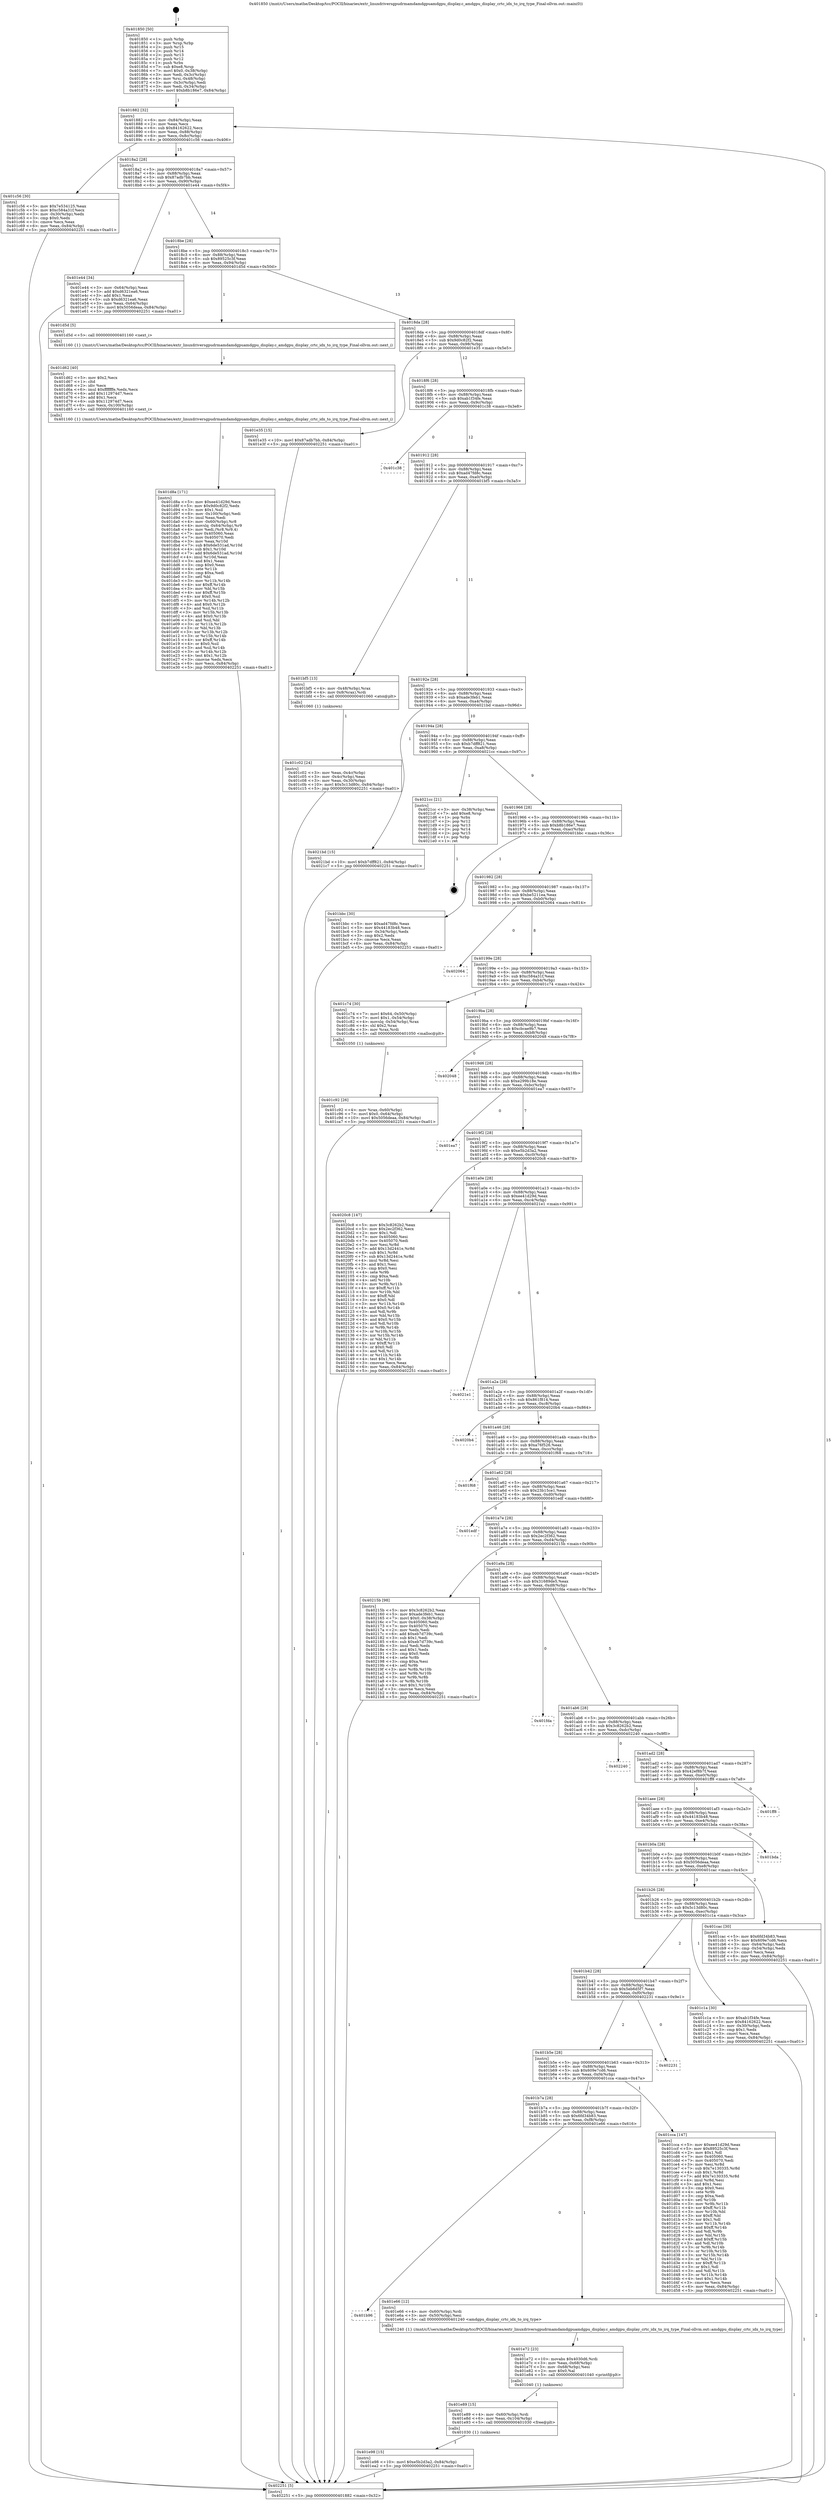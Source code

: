 digraph "0x401850" {
  label = "0x401850 (/mnt/c/Users/mathe/Desktop/tcc/POCII/binaries/extr_linuxdriversgpudrmamdamdgpuamdgpu_display.c_amdgpu_display_crtc_idx_to_irq_type_Final-ollvm.out::main(0))"
  labelloc = "t"
  node[shape=record]

  Entry [label="",width=0.3,height=0.3,shape=circle,fillcolor=black,style=filled]
  "0x401882" [label="{
     0x401882 [32]\l
     | [instrs]\l
     &nbsp;&nbsp;0x401882 \<+6\>: mov -0x84(%rbp),%eax\l
     &nbsp;&nbsp;0x401888 \<+2\>: mov %eax,%ecx\l
     &nbsp;&nbsp;0x40188a \<+6\>: sub $0x84162622,%ecx\l
     &nbsp;&nbsp;0x401890 \<+6\>: mov %eax,-0x88(%rbp)\l
     &nbsp;&nbsp;0x401896 \<+6\>: mov %ecx,-0x8c(%rbp)\l
     &nbsp;&nbsp;0x40189c \<+6\>: je 0000000000401c56 \<main+0x406\>\l
  }"]
  "0x401c56" [label="{
     0x401c56 [30]\l
     | [instrs]\l
     &nbsp;&nbsp;0x401c56 \<+5\>: mov $0x7e534125,%eax\l
     &nbsp;&nbsp;0x401c5b \<+5\>: mov $0xc584a31f,%ecx\l
     &nbsp;&nbsp;0x401c60 \<+3\>: mov -0x30(%rbp),%edx\l
     &nbsp;&nbsp;0x401c63 \<+3\>: cmp $0x0,%edx\l
     &nbsp;&nbsp;0x401c66 \<+3\>: cmove %ecx,%eax\l
     &nbsp;&nbsp;0x401c69 \<+6\>: mov %eax,-0x84(%rbp)\l
     &nbsp;&nbsp;0x401c6f \<+5\>: jmp 0000000000402251 \<main+0xa01\>\l
  }"]
  "0x4018a2" [label="{
     0x4018a2 [28]\l
     | [instrs]\l
     &nbsp;&nbsp;0x4018a2 \<+5\>: jmp 00000000004018a7 \<main+0x57\>\l
     &nbsp;&nbsp;0x4018a7 \<+6\>: mov -0x88(%rbp),%eax\l
     &nbsp;&nbsp;0x4018ad \<+5\>: sub $0x87adb7bb,%eax\l
     &nbsp;&nbsp;0x4018b2 \<+6\>: mov %eax,-0x90(%rbp)\l
     &nbsp;&nbsp;0x4018b8 \<+6\>: je 0000000000401e44 \<main+0x5f4\>\l
  }"]
  Exit [label="",width=0.3,height=0.3,shape=circle,fillcolor=black,style=filled,peripheries=2]
  "0x401e44" [label="{
     0x401e44 [34]\l
     | [instrs]\l
     &nbsp;&nbsp;0x401e44 \<+3\>: mov -0x64(%rbp),%eax\l
     &nbsp;&nbsp;0x401e47 \<+5\>: add $0xd6321ea6,%eax\l
     &nbsp;&nbsp;0x401e4c \<+3\>: add $0x1,%eax\l
     &nbsp;&nbsp;0x401e4f \<+5\>: sub $0xd6321ea6,%eax\l
     &nbsp;&nbsp;0x401e54 \<+3\>: mov %eax,-0x64(%rbp)\l
     &nbsp;&nbsp;0x401e57 \<+10\>: movl $0x5056deaa,-0x84(%rbp)\l
     &nbsp;&nbsp;0x401e61 \<+5\>: jmp 0000000000402251 \<main+0xa01\>\l
  }"]
  "0x4018be" [label="{
     0x4018be [28]\l
     | [instrs]\l
     &nbsp;&nbsp;0x4018be \<+5\>: jmp 00000000004018c3 \<main+0x73\>\l
     &nbsp;&nbsp;0x4018c3 \<+6\>: mov -0x88(%rbp),%eax\l
     &nbsp;&nbsp;0x4018c9 \<+5\>: sub $0x89525c3f,%eax\l
     &nbsp;&nbsp;0x4018ce \<+6\>: mov %eax,-0x94(%rbp)\l
     &nbsp;&nbsp;0x4018d4 \<+6\>: je 0000000000401d5d \<main+0x50d\>\l
  }"]
  "0x401e98" [label="{
     0x401e98 [15]\l
     | [instrs]\l
     &nbsp;&nbsp;0x401e98 \<+10\>: movl $0xe5b2d3a2,-0x84(%rbp)\l
     &nbsp;&nbsp;0x401ea2 \<+5\>: jmp 0000000000402251 \<main+0xa01\>\l
  }"]
  "0x401d5d" [label="{
     0x401d5d [5]\l
     | [instrs]\l
     &nbsp;&nbsp;0x401d5d \<+5\>: call 0000000000401160 \<next_i\>\l
     | [calls]\l
     &nbsp;&nbsp;0x401160 \{1\} (/mnt/c/Users/mathe/Desktop/tcc/POCII/binaries/extr_linuxdriversgpudrmamdamdgpuamdgpu_display.c_amdgpu_display_crtc_idx_to_irq_type_Final-ollvm.out::next_i)\l
  }"]
  "0x4018da" [label="{
     0x4018da [28]\l
     | [instrs]\l
     &nbsp;&nbsp;0x4018da \<+5\>: jmp 00000000004018df \<main+0x8f\>\l
     &nbsp;&nbsp;0x4018df \<+6\>: mov -0x88(%rbp),%eax\l
     &nbsp;&nbsp;0x4018e5 \<+5\>: sub $0x9d0c82f2,%eax\l
     &nbsp;&nbsp;0x4018ea \<+6\>: mov %eax,-0x98(%rbp)\l
     &nbsp;&nbsp;0x4018f0 \<+6\>: je 0000000000401e35 \<main+0x5e5\>\l
  }"]
  "0x401e89" [label="{
     0x401e89 [15]\l
     | [instrs]\l
     &nbsp;&nbsp;0x401e89 \<+4\>: mov -0x60(%rbp),%rdi\l
     &nbsp;&nbsp;0x401e8d \<+6\>: mov %eax,-0x104(%rbp)\l
     &nbsp;&nbsp;0x401e93 \<+5\>: call 0000000000401030 \<free@plt\>\l
     | [calls]\l
     &nbsp;&nbsp;0x401030 \{1\} (unknown)\l
  }"]
  "0x401e35" [label="{
     0x401e35 [15]\l
     | [instrs]\l
     &nbsp;&nbsp;0x401e35 \<+10\>: movl $0x87adb7bb,-0x84(%rbp)\l
     &nbsp;&nbsp;0x401e3f \<+5\>: jmp 0000000000402251 \<main+0xa01\>\l
  }"]
  "0x4018f6" [label="{
     0x4018f6 [28]\l
     | [instrs]\l
     &nbsp;&nbsp;0x4018f6 \<+5\>: jmp 00000000004018fb \<main+0xab\>\l
     &nbsp;&nbsp;0x4018fb \<+6\>: mov -0x88(%rbp),%eax\l
     &nbsp;&nbsp;0x401901 \<+5\>: sub $0xab1f34fe,%eax\l
     &nbsp;&nbsp;0x401906 \<+6\>: mov %eax,-0x9c(%rbp)\l
     &nbsp;&nbsp;0x40190c \<+6\>: je 0000000000401c38 \<main+0x3e8\>\l
  }"]
  "0x401e72" [label="{
     0x401e72 [23]\l
     | [instrs]\l
     &nbsp;&nbsp;0x401e72 \<+10\>: movabs $0x4030d6,%rdi\l
     &nbsp;&nbsp;0x401e7c \<+3\>: mov %eax,-0x68(%rbp)\l
     &nbsp;&nbsp;0x401e7f \<+3\>: mov -0x68(%rbp),%esi\l
     &nbsp;&nbsp;0x401e82 \<+2\>: mov $0x0,%al\l
     &nbsp;&nbsp;0x401e84 \<+5\>: call 0000000000401040 \<printf@plt\>\l
     | [calls]\l
     &nbsp;&nbsp;0x401040 \{1\} (unknown)\l
  }"]
  "0x401c38" [label="{
     0x401c38\l
  }", style=dashed]
  "0x401912" [label="{
     0x401912 [28]\l
     | [instrs]\l
     &nbsp;&nbsp;0x401912 \<+5\>: jmp 0000000000401917 \<main+0xc7\>\l
     &nbsp;&nbsp;0x401917 \<+6\>: mov -0x88(%rbp),%eax\l
     &nbsp;&nbsp;0x40191d \<+5\>: sub $0xad47fd8c,%eax\l
     &nbsp;&nbsp;0x401922 \<+6\>: mov %eax,-0xa0(%rbp)\l
     &nbsp;&nbsp;0x401928 \<+6\>: je 0000000000401bf5 \<main+0x3a5\>\l
  }"]
  "0x401b96" [label="{
     0x401b96\l
  }", style=dashed]
  "0x401bf5" [label="{
     0x401bf5 [13]\l
     | [instrs]\l
     &nbsp;&nbsp;0x401bf5 \<+4\>: mov -0x48(%rbp),%rax\l
     &nbsp;&nbsp;0x401bf9 \<+4\>: mov 0x8(%rax),%rdi\l
     &nbsp;&nbsp;0x401bfd \<+5\>: call 0000000000401060 \<atoi@plt\>\l
     | [calls]\l
     &nbsp;&nbsp;0x401060 \{1\} (unknown)\l
  }"]
  "0x40192e" [label="{
     0x40192e [28]\l
     | [instrs]\l
     &nbsp;&nbsp;0x40192e \<+5\>: jmp 0000000000401933 \<main+0xe3\>\l
     &nbsp;&nbsp;0x401933 \<+6\>: mov -0x88(%rbp),%eax\l
     &nbsp;&nbsp;0x401939 \<+5\>: sub $0xade3feb1,%eax\l
     &nbsp;&nbsp;0x40193e \<+6\>: mov %eax,-0xa4(%rbp)\l
     &nbsp;&nbsp;0x401944 \<+6\>: je 00000000004021bd \<main+0x96d\>\l
  }"]
  "0x401e66" [label="{
     0x401e66 [12]\l
     | [instrs]\l
     &nbsp;&nbsp;0x401e66 \<+4\>: mov -0x60(%rbp),%rdi\l
     &nbsp;&nbsp;0x401e6a \<+3\>: mov -0x50(%rbp),%esi\l
     &nbsp;&nbsp;0x401e6d \<+5\>: call 0000000000401240 \<amdgpu_display_crtc_idx_to_irq_type\>\l
     | [calls]\l
     &nbsp;&nbsp;0x401240 \{1\} (/mnt/c/Users/mathe/Desktop/tcc/POCII/binaries/extr_linuxdriversgpudrmamdamdgpuamdgpu_display.c_amdgpu_display_crtc_idx_to_irq_type_Final-ollvm.out::amdgpu_display_crtc_idx_to_irq_type)\l
  }"]
  "0x4021bd" [label="{
     0x4021bd [15]\l
     | [instrs]\l
     &nbsp;&nbsp;0x4021bd \<+10\>: movl $0xb7dff821,-0x84(%rbp)\l
     &nbsp;&nbsp;0x4021c7 \<+5\>: jmp 0000000000402251 \<main+0xa01\>\l
  }"]
  "0x40194a" [label="{
     0x40194a [28]\l
     | [instrs]\l
     &nbsp;&nbsp;0x40194a \<+5\>: jmp 000000000040194f \<main+0xff\>\l
     &nbsp;&nbsp;0x40194f \<+6\>: mov -0x88(%rbp),%eax\l
     &nbsp;&nbsp;0x401955 \<+5\>: sub $0xb7dff821,%eax\l
     &nbsp;&nbsp;0x40195a \<+6\>: mov %eax,-0xa8(%rbp)\l
     &nbsp;&nbsp;0x401960 \<+6\>: je 00000000004021cc \<main+0x97c\>\l
  }"]
  "0x401d8a" [label="{
     0x401d8a [171]\l
     | [instrs]\l
     &nbsp;&nbsp;0x401d8a \<+5\>: mov $0xee41d29d,%ecx\l
     &nbsp;&nbsp;0x401d8f \<+5\>: mov $0x9d0c82f2,%edx\l
     &nbsp;&nbsp;0x401d94 \<+3\>: mov $0x1,%sil\l
     &nbsp;&nbsp;0x401d97 \<+6\>: mov -0x100(%rbp),%edi\l
     &nbsp;&nbsp;0x401d9d \<+3\>: imul %eax,%edi\l
     &nbsp;&nbsp;0x401da0 \<+4\>: mov -0x60(%rbp),%r8\l
     &nbsp;&nbsp;0x401da4 \<+4\>: movslq -0x64(%rbp),%r9\l
     &nbsp;&nbsp;0x401da8 \<+4\>: mov %edi,(%r8,%r9,4)\l
     &nbsp;&nbsp;0x401dac \<+7\>: mov 0x405060,%eax\l
     &nbsp;&nbsp;0x401db3 \<+7\>: mov 0x405070,%edi\l
     &nbsp;&nbsp;0x401dba \<+3\>: mov %eax,%r10d\l
     &nbsp;&nbsp;0x401dbd \<+7\>: sub $0x6de531ad,%r10d\l
     &nbsp;&nbsp;0x401dc4 \<+4\>: sub $0x1,%r10d\l
     &nbsp;&nbsp;0x401dc8 \<+7\>: add $0x6de531ad,%r10d\l
     &nbsp;&nbsp;0x401dcf \<+4\>: imul %r10d,%eax\l
     &nbsp;&nbsp;0x401dd3 \<+3\>: and $0x1,%eax\l
     &nbsp;&nbsp;0x401dd6 \<+3\>: cmp $0x0,%eax\l
     &nbsp;&nbsp;0x401dd9 \<+4\>: sete %r11b\l
     &nbsp;&nbsp;0x401ddd \<+3\>: cmp $0xa,%edi\l
     &nbsp;&nbsp;0x401de0 \<+3\>: setl %bl\l
     &nbsp;&nbsp;0x401de3 \<+3\>: mov %r11b,%r14b\l
     &nbsp;&nbsp;0x401de6 \<+4\>: xor $0xff,%r14b\l
     &nbsp;&nbsp;0x401dea \<+3\>: mov %bl,%r15b\l
     &nbsp;&nbsp;0x401ded \<+4\>: xor $0xff,%r15b\l
     &nbsp;&nbsp;0x401df1 \<+4\>: xor $0x0,%sil\l
     &nbsp;&nbsp;0x401df5 \<+3\>: mov %r14b,%r12b\l
     &nbsp;&nbsp;0x401df8 \<+4\>: and $0x0,%r12b\l
     &nbsp;&nbsp;0x401dfc \<+3\>: and %sil,%r11b\l
     &nbsp;&nbsp;0x401dff \<+3\>: mov %r15b,%r13b\l
     &nbsp;&nbsp;0x401e02 \<+4\>: and $0x0,%r13b\l
     &nbsp;&nbsp;0x401e06 \<+3\>: and %sil,%bl\l
     &nbsp;&nbsp;0x401e09 \<+3\>: or %r11b,%r12b\l
     &nbsp;&nbsp;0x401e0c \<+3\>: or %bl,%r13b\l
     &nbsp;&nbsp;0x401e0f \<+3\>: xor %r13b,%r12b\l
     &nbsp;&nbsp;0x401e12 \<+3\>: or %r15b,%r14b\l
     &nbsp;&nbsp;0x401e15 \<+4\>: xor $0xff,%r14b\l
     &nbsp;&nbsp;0x401e19 \<+4\>: or $0x0,%sil\l
     &nbsp;&nbsp;0x401e1d \<+3\>: and %sil,%r14b\l
     &nbsp;&nbsp;0x401e20 \<+3\>: or %r14b,%r12b\l
     &nbsp;&nbsp;0x401e23 \<+4\>: test $0x1,%r12b\l
     &nbsp;&nbsp;0x401e27 \<+3\>: cmovne %edx,%ecx\l
     &nbsp;&nbsp;0x401e2a \<+6\>: mov %ecx,-0x84(%rbp)\l
     &nbsp;&nbsp;0x401e30 \<+5\>: jmp 0000000000402251 \<main+0xa01\>\l
  }"]
  "0x4021cc" [label="{
     0x4021cc [21]\l
     | [instrs]\l
     &nbsp;&nbsp;0x4021cc \<+3\>: mov -0x38(%rbp),%eax\l
     &nbsp;&nbsp;0x4021cf \<+7\>: add $0xe8,%rsp\l
     &nbsp;&nbsp;0x4021d6 \<+1\>: pop %rbx\l
     &nbsp;&nbsp;0x4021d7 \<+2\>: pop %r12\l
     &nbsp;&nbsp;0x4021d9 \<+2\>: pop %r13\l
     &nbsp;&nbsp;0x4021db \<+2\>: pop %r14\l
     &nbsp;&nbsp;0x4021dd \<+2\>: pop %r15\l
     &nbsp;&nbsp;0x4021df \<+1\>: pop %rbp\l
     &nbsp;&nbsp;0x4021e0 \<+1\>: ret\l
  }"]
  "0x401966" [label="{
     0x401966 [28]\l
     | [instrs]\l
     &nbsp;&nbsp;0x401966 \<+5\>: jmp 000000000040196b \<main+0x11b\>\l
     &nbsp;&nbsp;0x40196b \<+6\>: mov -0x88(%rbp),%eax\l
     &nbsp;&nbsp;0x401971 \<+5\>: sub $0xb8b186e7,%eax\l
     &nbsp;&nbsp;0x401976 \<+6\>: mov %eax,-0xac(%rbp)\l
     &nbsp;&nbsp;0x40197c \<+6\>: je 0000000000401bbc \<main+0x36c\>\l
  }"]
  "0x401d62" [label="{
     0x401d62 [40]\l
     | [instrs]\l
     &nbsp;&nbsp;0x401d62 \<+5\>: mov $0x2,%ecx\l
     &nbsp;&nbsp;0x401d67 \<+1\>: cltd\l
     &nbsp;&nbsp;0x401d68 \<+2\>: idiv %ecx\l
     &nbsp;&nbsp;0x401d6a \<+6\>: imul $0xfffffffe,%edx,%ecx\l
     &nbsp;&nbsp;0x401d70 \<+6\>: add $0x112974d7,%ecx\l
     &nbsp;&nbsp;0x401d76 \<+3\>: add $0x1,%ecx\l
     &nbsp;&nbsp;0x401d79 \<+6\>: sub $0x112974d7,%ecx\l
     &nbsp;&nbsp;0x401d7f \<+6\>: mov %ecx,-0x100(%rbp)\l
     &nbsp;&nbsp;0x401d85 \<+5\>: call 0000000000401160 \<next_i\>\l
     | [calls]\l
     &nbsp;&nbsp;0x401160 \{1\} (/mnt/c/Users/mathe/Desktop/tcc/POCII/binaries/extr_linuxdriversgpudrmamdamdgpuamdgpu_display.c_amdgpu_display_crtc_idx_to_irq_type_Final-ollvm.out::next_i)\l
  }"]
  "0x401bbc" [label="{
     0x401bbc [30]\l
     | [instrs]\l
     &nbsp;&nbsp;0x401bbc \<+5\>: mov $0xad47fd8c,%eax\l
     &nbsp;&nbsp;0x401bc1 \<+5\>: mov $0x44183b48,%ecx\l
     &nbsp;&nbsp;0x401bc6 \<+3\>: mov -0x34(%rbp),%edx\l
     &nbsp;&nbsp;0x401bc9 \<+3\>: cmp $0x2,%edx\l
     &nbsp;&nbsp;0x401bcc \<+3\>: cmovne %ecx,%eax\l
     &nbsp;&nbsp;0x401bcf \<+6\>: mov %eax,-0x84(%rbp)\l
     &nbsp;&nbsp;0x401bd5 \<+5\>: jmp 0000000000402251 \<main+0xa01\>\l
  }"]
  "0x401982" [label="{
     0x401982 [28]\l
     | [instrs]\l
     &nbsp;&nbsp;0x401982 \<+5\>: jmp 0000000000401987 \<main+0x137\>\l
     &nbsp;&nbsp;0x401987 \<+6\>: mov -0x88(%rbp),%eax\l
     &nbsp;&nbsp;0x40198d \<+5\>: sub $0xbe5211ea,%eax\l
     &nbsp;&nbsp;0x401992 \<+6\>: mov %eax,-0xb0(%rbp)\l
     &nbsp;&nbsp;0x401998 \<+6\>: je 0000000000402064 \<main+0x814\>\l
  }"]
  "0x402251" [label="{
     0x402251 [5]\l
     | [instrs]\l
     &nbsp;&nbsp;0x402251 \<+5\>: jmp 0000000000401882 \<main+0x32\>\l
  }"]
  "0x401850" [label="{
     0x401850 [50]\l
     | [instrs]\l
     &nbsp;&nbsp;0x401850 \<+1\>: push %rbp\l
     &nbsp;&nbsp;0x401851 \<+3\>: mov %rsp,%rbp\l
     &nbsp;&nbsp;0x401854 \<+2\>: push %r15\l
     &nbsp;&nbsp;0x401856 \<+2\>: push %r14\l
     &nbsp;&nbsp;0x401858 \<+2\>: push %r13\l
     &nbsp;&nbsp;0x40185a \<+2\>: push %r12\l
     &nbsp;&nbsp;0x40185c \<+1\>: push %rbx\l
     &nbsp;&nbsp;0x40185d \<+7\>: sub $0xe8,%rsp\l
     &nbsp;&nbsp;0x401864 \<+7\>: movl $0x0,-0x38(%rbp)\l
     &nbsp;&nbsp;0x40186b \<+3\>: mov %edi,-0x3c(%rbp)\l
     &nbsp;&nbsp;0x40186e \<+4\>: mov %rsi,-0x48(%rbp)\l
     &nbsp;&nbsp;0x401872 \<+3\>: mov -0x3c(%rbp),%edi\l
     &nbsp;&nbsp;0x401875 \<+3\>: mov %edi,-0x34(%rbp)\l
     &nbsp;&nbsp;0x401878 \<+10\>: movl $0xb8b186e7,-0x84(%rbp)\l
  }"]
  "0x401c02" [label="{
     0x401c02 [24]\l
     | [instrs]\l
     &nbsp;&nbsp;0x401c02 \<+3\>: mov %eax,-0x4c(%rbp)\l
     &nbsp;&nbsp;0x401c05 \<+3\>: mov -0x4c(%rbp),%eax\l
     &nbsp;&nbsp;0x401c08 \<+3\>: mov %eax,-0x30(%rbp)\l
     &nbsp;&nbsp;0x401c0b \<+10\>: movl $0x5c13d80c,-0x84(%rbp)\l
     &nbsp;&nbsp;0x401c15 \<+5\>: jmp 0000000000402251 \<main+0xa01\>\l
  }"]
  "0x401b7a" [label="{
     0x401b7a [28]\l
     | [instrs]\l
     &nbsp;&nbsp;0x401b7a \<+5\>: jmp 0000000000401b7f \<main+0x32f\>\l
     &nbsp;&nbsp;0x401b7f \<+6\>: mov -0x88(%rbp),%eax\l
     &nbsp;&nbsp;0x401b85 \<+5\>: sub $0x6fd34b83,%eax\l
     &nbsp;&nbsp;0x401b8a \<+6\>: mov %eax,-0xf8(%rbp)\l
     &nbsp;&nbsp;0x401b90 \<+6\>: je 0000000000401e66 \<main+0x616\>\l
  }"]
  "0x402064" [label="{
     0x402064\l
  }", style=dashed]
  "0x40199e" [label="{
     0x40199e [28]\l
     | [instrs]\l
     &nbsp;&nbsp;0x40199e \<+5\>: jmp 00000000004019a3 \<main+0x153\>\l
     &nbsp;&nbsp;0x4019a3 \<+6\>: mov -0x88(%rbp),%eax\l
     &nbsp;&nbsp;0x4019a9 \<+5\>: sub $0xc584a31f,%eax\l
     &nbsp;&nbsp;0x4019ae \<+6\>: mov %eax,-0xb4(%rbp)\l
     &nbsp;&nbsp;0x4019b4 \<+6\>: je 0000000000401c74 \<main+0x424\>\l
  }"]
  "0x401cca" [label="{
     0x401cca [147]\l
     | [instrs]\l
     &nbsp;&nbsp;0x401cca \<+5\>: mov $0xee41d29d,%eax\l
     &nbsp;&nbsp;0x401ccf \<+5\>: mov $0x89525c3f,%ecx\l
     &nbsp;&nbsp;0x401cd4 \<+2\>: mov $0x1,%dl\l
     &nbsp;&nbsp;0x401cd6 \<+7\>: mov 0x405060,%esi\l
     &nbsp;&nbsp;0x401cdd \<+7\>: mov 0x405070,%edi\l
     &nbsp;&nbsp;0x401ce4 \<+3\>: mov %esi,%r8d\l
     &nbsp;&nbsp;0x401ce7 \<+7\>: sub $0x7e130335,%r8d\l
     &nbsp;&nbsp;0x401cee \<+4\>: sub $0x1,%r8d\l
     &nbsp;&nbsp;0x401cf2 \<+7\>: add $0x7e130335,%r8d\l
     &nbsp;&nbsp;0x401cf9 \<+4\>: imul %r8d,%esi\l
     &nbsp;&nbsp;0x401cfd \<+3\>: and $0x1,%esi\l
     &nbsp;&nbsp;0x401d00 \<+3\>: cmp $0x0,%esi\l
     &nbsp;&nbsp;0x401d03 \<+4\>: sete %r9b\l
     &nbsp;&nbsp;0x401d07 \<+3\>: cmp $0xa,%edi\l
     &nbsp;&nbsp;0x401d0a \<+4\>: setl %r10b\l
     &nbsp;&nbsp;0x401d0e \<+3\>: mov %r9b,%r11b\l
     &nbsp;&nbsp;0x401d11 \<+4\>: xor $0xff,%r11b\l
     &nbsp;&nbsp;0x401d15 \<+3\>: mov %r10b,%bl\l
     &nbsp;&nbsp;0x401d18 \<+3\>: xor $0xff,%bl\l
     &nbsp;&nbsp;0x401d1b \<+3\>: xor $0x1,%dl\l
     &nbsp;&nbsp;0x401d1e \<+3\>: mov %r11b,%r14b\l
     &nbsp;&nbsp;0x401d21 \<+4\>: and $0xff,%r14b\l
     &nbsp;&nbsp;0x401d25 \<+3\>: and %dl,%r9b\l
     &nbsp;&nbsp;0x401d28 \<+3\>: mov %bl,%r15b\l
     &nbsp;&nbsp;0x401d2b \<+4\>: and $0xff,%r15b\l
     &nbsp;&nbsp;0x401d2f \<+3\>: and %dl,%r10b\l
     &nbsp;&nbsp;0x401d32 \<+3\>: or %r9b,%r14b\l
     &nbsp;&nbsp;0x401d35 \<+3\>: or %r10b,%r15b\l
     &nbsp;&nbsp;0x401d38 \<+3\>: xor %r15b,%r14b\l
     &nbsp;&nbsp;0x401d3b \<+3\>: or %bl,%r11b\l
     &nbsp;&nbsp;0x401d3e \<+4\>: xor $0xff,%r11b\l
     &nbsp;&nbsp;0x401d42 \<+3\>: or $0x1,%dl\l
     &nbsp;&nbsp;0x401d45 \<+3\>: and %dl,%r11b\l
     &nbsp;&nbsp;0x401d48 \<+3\>: or %r11b,%r14b\l
     &nbsp;&nbsp;0x401d4b \<+4\>: test $0x1,%r14b\l
     &nbsp;&nbsp;0x401d4f \<+3\>: cmovne %ecx,%eax\l
     &nbsp;&nbsp;0x401d52 \<+6\>: mov %eax,-0x84(%rbp)\l
     &nbsp;&nbsp;0x401d58 \<+5\>: jmp 0000000000402251 \<main+0xa01\>\l
  }"]
  "0x401c74" [label="{
     0x401c74 [30]\l
     | [instrs]\l
     &nbsp;&nbsp;0x401c74 \<+7\>: movl $0x64,-0x50(%rbp)\l
     &nbsp;&nbsp;0x401c7b \<+7\>: movl $0x1,-0x54(%rbp)\l
     &nbsp;&nbsp;0x401c82 \<+4\>: movslq -0x54(%rbp),%rax\l
     &nbsp;&nbsp;0x401c86 \<+4\>: shl $0x2,%rax\l
     &nbsp;&nbsp;0x401c8a \<+3\>: mov %rax,%rdi\l
     &nbsp;&nbsp;0x401c8d \<+5\>: call 0000000000401050 \<malloc@plt\>\l
     | [calls]\l
     &nbsp;&nbsp;0x401050 \{1\} (unknown)\l
  }"]
  "0x4019ba" [label="{
     0x4019ba [28]\l
     | [instrs]\l
     &nbsp;&nbsp;0x4019ba \<+5\>: jmp 00000000004019bf \<main+0x16f\>\l
     &nbsp;&nbsp;0x4019bf \<+6\>: mov -0x88(%rbp),%eax\l
     &nbsp;&nbsp;0x4019c5 \<+5\>: sub $0xcbcae9b7,%eax\l
     &nbsp;&nbsp;0x4019ca \<+6\>: mov %eax,-0xb8(%rbp)\l
     &nbsp;&nbsp;0x4019d0 \<+6\>: je 0000000000402048 \<main+0x7f8\>\l
  }"]
  "0x401b5e" [label="{
     0x401b5e [28]\l
     | [instrs]\l
     &nbsp;&nbsp;0x401b5e \<+5\>: jmp 0000000000401b63 \<main+0x313\>\l
     &nbsp;&nbsp;0x401b63 \<+6\>: mov -0x88(%rbp),%eax\l
     &nbsp;&nbsp;0x401b69 \<+5\>: sub $0x609e7cd6,%eax\l
     &nbsp;&nbsp;0x401b6e \<+6\>: mov %eax,-0xf4(%rbp)\l
     &nbsp;&nbsp;0x401b74 \<+6\>: je 0000000000401cca \<main+0x47a\>\l
  }"]
  "0x402048" [label="{
     0x402048\l
  }", style=dashed]
  "0x4019d6" [label="{
     0x4019d6 [28]\l
     | [instrs]\l
     &nbsp;&nbsp;0x4019d6 \<+5\>: jmp 00000000004019db \<main+0x18b\>\l
     &nbsp;&nbsp;0x4019db \<+6\>: mov -0x88(%rbp),%eax\l
     &nbsp;&nbsp;0x4019e1 \<+5\>: sub $0xe299b18e,%eax\l
     &nbsp;&nbsp;0x4019e6 \<+6\>: mov %eax,-0xbc(%rbp)\l
     &nbsp;&nbsp;0x4019ec \<+6\>: je 0000000000401ea7 \<main+0x657\>\l
  }"]
  "0x402231" [label="{
     0x402231\l
  }", style=dashed]
  "0x401ea7" [label="{
     0x401ea7\l
  }", style=dashed]
  "0x4019f2" [label="{
     0x4019f2 [28]\l
     | [instrs]\l
     &nbsp;&nbsp;0x4019f2 \<+5\>: jmp 00000000004019f7 \<main+0x1a7\>\l
     &nbsp;&nbsp;0x4019f7 \<+6\>: mov -0x88(%rbp),%eax\l
     &nbsp;&nbsp;0x4019fd \<+5\>: sub $0xe5b2d3a2,%eax\l
     &nbsp;&nbsp;0x401a02 \<+6\>: mov %eax,-0xc0(%rbp)\l
     &nbsp;&nbsp;0x401a08 \<+6\>: je 00000000004020c8 \<main+0x878\>\l
  }"]
  "0x401c92" [label="{
     0x401c92 [26]\l
     | [instrs]\l
     &nbsp;&nbsp;0x401c92 \<+4\>: mov %rax,-0x60(%rbp)\l
     &nbsp;&nbsp;0x401c96 \<+7\>: movl $0x0,-0x64(%rbp)\l
     &nbsp;&nbsp;0x401c9d \<+10\>: movl $0x5056deaa,-0x84(%rbp)\l
     &nbsp;&nbsp;0x401ca7 \<+5\>: jmp 0000000000402251 \<main+0xa01\>\l
  }"]
  "0x4020c8" [label="{
     0x4020c8 [147]\l
     | [instrs]\l
     &nbsp;&nbsp;0x4020c8 \<+5\>: mov $0x3c8262b2,%eax\l
     &nbsp;&nbsp;0x4020cd \<+5\>: mov $0x2ec2f362,%ecx\l
     &nbsp;&nbsp;0x4020d2 \<+2\>: mov $0x1,%dl\l
     &nbsp;&nbsp;0x4020d4 \<+7\>: mov 0x405060,%esi\l
     &nbsp;&nbsp;0x4020db \<+7\>: mov 0x405070,%edi\l
     &nbsp;&nbsp;0x4020e2 \<+3\>: mov %esi,%r8d\l
     &nbsp;&nbsp;0x4020e5 \<+7\>: add $0x13d2441e,%r8d\l
     &nbsp;&nbsp;0x4020ec \<+4\>: sub $0x1,%r8d\l
     &nbsp;&nbsp;0x4020f0 \<+7\>: sub $0x13d2441e,%r8d\l
     &nbsp;&nbsp;0x4020f7 \<+4\>: imul %r8d,%esi\l
     &nbsp;&nbsp;0x4020fb \<+3\>: and $0x1,%esi\l
     &nbsp;&nbsp;0x4020fe \<+3\>: cmp $0x0,%esi\l
     &nbsp;&nbsp;0x402101 \<+4\>: sete %r9b\l
     &nbsp;&nbsp;0x402105 \<+3\>: cmp $0xa,%edi\l
     &nbsp;&nbsp;0x402108 \<+4\>: setl %r10b\l
     &nbsp;&nbsp;0x40210c \<+3\>: mov %r9b,%r11b\l
     &nbsp;&nbsp;0x40210f \<+4\>: xor $0xff,%r11b\l
     &nbsp;&nbsp;0x402113 \<+3\>: mov %r10b,%bl\l
     &nbsp;&nbsp;0x402116 \<+3\>: xor $0xff,%bl\l
     &nbsp;&nbsp;0x402119 \<+3\>: xor $0x0,%dl\l
     &nbsp;&nbsp;0x40211c \<+3\>: mov %r11b,%r14b\l
     &nbsp;&nbsp;0x40211f \<+4\>: and $0x0,%r14b\l
     &nbsp;&nbsp;0x402123 \<+3\>: and %dl,%r9b\l
     &nbsp;&nbsp;0x402126 \<+3\>: mov %bl,%r15b\l
     &nbsp;&nbsp;0x402129 \<+4\>: and $0x0,%r15b\l
     &nbsp;&nbsp;0x40212d \<+3\>: and %dl,%r10b\l
     &nbsp;&nbsp;0x402130 \<+3\>: or %r9b,%r14b\l
     &nbsp;&nbsp;0x402133 \<+3\>: or %r10b,%r15b\l
     &nbsp;&nbsp;0x402136 \<+3\>: xor %r15b,%r14b\l
     &nbsp;&nbsp;0x402139 \<+3\>: or %bl,%r11b\l
     &nbsp;&nbsp;0x40213c \<+4\>: xor $0xff,%r11b\l
     &nbsp;&nbsp;0x402140 \<+3\>: or $0x0,%dl\l
     &nbsp;&nbsp;0x402143 \<+3\>: and %dl,%r11b\l
     &nbsp;&nbsp;0x402146 \<+3\>: or %r11b,%r14b\l
     &nbsp;&nbsp;0x402149 \<+4\>: test $0x1,%r14b\l
     &nbsp;&nbsp;0x40214d \<+3\>: cmovne %ecx,%eax\l
     &nbsp;&nbsp;0x402150 \<+6\>: mov %eax,-0x84(%rbp)\l
     &nbsp;&nbsp;0x402156 \<+5\>: jmp 0000000000402251 \<main+0xa01\>\l
  }"]
  "0x401a0e" [label="{
     0x401a0e [28]\l
     | [instrs]\l
     &nbsp;&nbsp;0x401a0e \<+5\>: jmp 0000000000401a13 \<main+0x1c3\>\l
     &nbsp;&nbsp;0x401a13 \<+6\>: mov -0x88(%rbp),%eax\l
     &nbsp;&nbsp;0x401a19 \<+5\>: sub $0xee41d29d,%eax\l
     &nbsp;&nbsp;0x401a1e \<+6\>: mov %eax,-0xc4(%rbp)\l
     &nbsp;&nbsp;0x401a24 \<+6\>: je 00000000004021e1 \<main+0x991\>\l
  }"]
  "0x401b42" [label="{
     0x401b42 [28]\l
     | [instrs]\l
     &nbsp;&nbsp;0x401b42 \<+5\>: jmp 0000000000401b47 \<main+0x2f7\>\l
     &nbsp;&nbsp;0x401b47 \<+6\>: mov -0x88(%rbp),%eax\l
     &nbsp;&nbsp;0x401b4d \<+5\>: sub $0x5eb6d5f7,%eax\l
     &nbsp;&nbsp;0x401b52 \<+6\>: mov %eax,-0xf0(%rbp)\l
     &nbsp;&nbsp;0x401b58 \<+6\>: je 0000000000402231 \<main+0x9e1\>\l
  }"]
  "0x4021e1" [label="{
     0x4021e1\l
  }", style=dashed]
  "0x401a2a" [label="{
     0x401a2a [28]\l
     | [instrs]\l
     &nbsp;&nbsp;0x401a2a \<+5\>: jmp 0000000000401a2f \<main+0x1df\>\l
     &nbsp;&nbsp;0x401a2f \<+6\>: mov -0x88(%rbp),%eax\l
     &nbsp;&nbsp;0x401a35 \<+5\>: sub $0x861f814,%eax\l
     &nbsp;&nbsp;0x401a3a \<+6\>: mov %eax,-0xc8(%rbp)\l
     &nbsp;&nbsp;0x401a40 \<+6\>: je 00000000004020b4 \<main+0x864\>\l
  }"]
  "0x401c1a" [label="{
     0x401c1a [30]\l
     | [instrs]\l
     &nbsp;&nbsp;0x401c1a \<+5\>: mov $0xab1f34fe,%eax\l
     &nbsp;&nbsp;0x401c1f \<+5\>: mov $0x84162622,%ecx\l
     &nbsp;&nbsp;0x401c24 \<+3\>: mov -0x30(%rbp),%edx\l
     &nbsp;&nbsp;0x401c27 \<+3\>: cmp $0x1,%edx\l
     &nbsp;&nbsp;0x401c2a \<+3\>: cmovl %ecx,%eax\l
     &nbsp;&nbsp;0x401c2d \<+6\>: mov %eax,-0x84(%rbp)\l
     &nbsp;&nbsp;0x401c33 \<+5\>: jmp 0000000000402251 \<main+0xa01\>\l
  }"]
  "0x4020b4" [label="{
     0x4020b4\l
  }", style=dashed]
  "0x401a46" [label="{
     0x401a46 [28]\l
     | [instrs]\l
     &nbsp;&nbsp;0x401a46 \<+5\>: jmp 0000000000401a4b \<main+0x1fb\>\l
     &nbsp;&nbsp;0x401a4b \<+6\>: mov -0x88(%rbp),%eax\l
     &nbsp;&nbsp;0x401a51 \<+5\>: sub $0xa76f526,%eax\l
     &nbsp;&nbsp;0x401a56 \<+6\>: mov %eax,-0xcc(%rbp)\l
     &nbsp;&nbsp;0x401a5c \<+6\>: je 0000000000401f68 \<main+0x718\>\l
  }"]
  "0x401b26" [label="{
     0x401b26 [28]\l
     | [instrs]\l
     &nbsp;&nbsp;0x401b26 \<+5\>: jmp 0000000000401b2b \<main+0x2db\>\l
     &nbsp;&nbsp;0x401b2b \<+6\>: mov -0x88(%rbp),%eax\l
     &nbsp;&nbsp;0x401b31 \<+5\>: sub $0x5c13d80c,%eax\l
     &nbsp;&nbsp;0x401b36 \<+6\>: mov %eax,-0xec(%rbp)\l
     &nbsp;&nbsp;0x401b3c \<+6\>: je 0000000000401c1a \<main+0x3ca\>\l
  }"]
  "0x401f68" [label="{
     0x401f68\l
  }", style=dashed]
  "0x401a62" [label="{
     0x401a62 [28]\l
     | [instrs]\l
     &nbsp;&nbsp;0x401a62 \<+5\>: jmp 0000000000401a67 \<main+0x217\>\l
     &nbsp;&nbsp;0x401a67 \<+6\>: mov -0x88(%rbp),%eax\l
     &nbsp;&nbsp;0x401a6d \<+5\>: sub $0x23b15ce1,%eax\l
     &nbsp;&nbsp;0x401a72 \<+6\>: mov %eax,-0xd0(%rbp)\l
     &nbsp;&nbsp;0x401a78 \<+6\>: je 0000000000401edf \<main+0x68f\>\l
  }"]
  "0x401cac" [label="{
     0x401cac [30]\l
     | [instrs]\l
     &nbsp;&nbsp;0x401cac \<+5\>: mov $0x6fd34b83,%eax\l
     &nbsp;&nbsp;0x401cb1 \<+5\>: mov $0x609e7cd6,%ecx\l
     &nbsp;&nbsp;0x401cb6 \<+3\>: mov -0x64(%rbp),%edx\l
     &nbsp;&nbsp;0x401cb9 \<+3\>: cmp -0x54(%rbp),%edx\l
     &nbsp;&nbsp;0x401cbc \<+3\>: cmovl %ecx,%eax\l
     &nbsp;&nbsp;0x401cbf \<+6\>: mov %eax,-0x84(%rbp)\l
     &nbsp;&nbsp;0x401cc5 \<+5\>: jmp 0000000000402251 \<main+0xa01\>\l
  }"]
  "0x401edf" [label="{
     0x401edf\l
  }", style=dashed]
  "0x401a7e" [label="{
     0x401a7e [28]\l
     | [instrs]\l
     &nbsp;&nbsp;0x401a7e \<+5\>: jmp 0000000000401a83 \<main+0x233\>\l
     &nbsp;&nbsp;0x401a83 \<+6\>: mov -0x88(%rbp),%eax\l
     &nbsp;&nbsp;0x401a89 \<+5\>: sub $0x2ec2f362,%eax\l
     &nbsp;&nbsp;0x401a8e \<+6\>: mov %eax,-0xd4(%rbp)\l
     &nbsp;&nbsp;0x401a94 \<+6\>: je 000000000040215b \<main+0x90b\>\l
  }"]
  "0x401b0a" [label="{
     0x401b0a [28]\l
     | [instrs]\l
     &nbsp;&nbsp;0x401b0a \<+5\>: jmp 0000000000401b0f \<main+0x2bf\>\l
     &nbsp;&nbsp;0x401b0f \<+6\>: mov -0x88(%rbp),%eax\l
     &nbsp;&nbsp;0x401b15 \<+5\>: sub $0x5056deaa,%eax\l
     &nbsp;&nbsp;0x401b1a \<+6\>: mov %eax,-0xe8(%rbp)\l
     &nbsp;&nbsp;0x401b20 \<+6\>: je 0000000000401cac \<main+0x45c\>\l
  }"]
  "0x40215b" [label="{
     0x40215b [98]\l
     | [instrs]\l
     &nbsp;&nbsp;0x40215b \<+5\>: mov $0x3c8262b2,%eax\l
     &nbsp;&nbsp;0x402160 \<+5\>: mov $0xade3feb1,%ecx\l
     &nbsp;&nbsp;0x402165 \<+7\>: movl $0x0,-0x38(%rbp)\l
     &nbsp;&nbsp;0x40216c \<+7\>: mov 0x405060,%edx\l
     &nbsp;&nbsp;0x402173 \<+7\>: mov 0x405070,%esi\l
     &nbsp;&nbsp;0x40217a \<+2\>: mov %edx,%edi\l
     &nbsp;&nbsp;0x40217c \<+6\>: add $0xeb7d739c,%edi\l
     &nbsp;&nbsp;0x402182 \<+3\>: sub $0x1,%edi\l
     &nbsp;&nbsp;0x402185 \<+6\>: sub $0xeb7d739c,%edi\l
     &nbsp;&nbsp;0x40218b \<+3\>: imul %edi,%edx\l
     &nbsp;&nbsp;0x40218e \<+3\>: and $0x1,%edx\l
     &nbsp;&nbsp;0x402191 \<+3\>: cmp $0x0,%edx\l
     &nbsp;&nbsp;0x402194 \<+4\>: sete %r8b\l
     &nbsp;&nbsp;0x402198 \<+3\>: cmp $0xa,%esi\l
     &nbsp;&nbsp;0x40219b \<+4\>: setl %r9b\l
     &nbsp;&nbsp;0x40219f \<+3\>: mov %r8b,%r10b\l
     &nbsp;&nbsp;0x4021a2 \<+3\>: and %r9b,%r10b\l
     &nbsp;&nbsp;0x4021a5 \<+3\>: xor %r9b,%r8b\l
     &nbsp;&nbsp;0x4021a8 \<+3\>: or %r8b,%r10b\l
     &nbsp;&nbsp;0x4021ab \<+4\>: test $0x1,%r10b\l
     &nbsp;&nbsp;0x4021af \<+3\>: cmovne %ecx,%eax\l
     &nbsp;&nbsp;0x4021b2 \<+6\>: mov %eax,-0x84(%rbp)\l
     &nbsp;&nbsp;0x4021b8 \<+5\>: jmp 0000000000402251 \<main+0xa01\>\l
  }"]
  "0x401a9a" [label="{
     0x401a9a [28]\l
     | [instrs]\l
     &nbsp;&nbsp;0x401a9a \<+5\>: jmp 0000000000401a9f \<main+0x24f\>\l
     &nbsp;&nbsp;0x401a9f \<+6\>: mov -0x88(%rbp),%eax\l
     &nbsp;&nbsp;0x401aa5 \<+5\>: sub $0x31689de5,%eax\l
     &nbsp;&nbsp;0x401aaa \<+6\>: mov %eax,-0xd8(%rbp)\l
     &nbsp;&nbsp;0x401ab0 \<+6\>: je 0000000000401fda \<main+0x78a\>\l
  }"]
  "0x401bda" [label="{
     0x401bda\l
  }", style=dashed]
  "0x401fda" [label="{
     0x401fda\l
  }", style=dashed]
  "0x401ab6" [label="{
     0x401ab6 [28]\l
     | [instrs]\l
     &nbsp;&nbsp;0x401ab6 \<+5\>: jmp 0000000000401abb \<main+0x26b\>\l
     &nbsp;&nbsp;0x401abb \<+6\>: mov -0x88(%rbp),%eax\l
     &nbsp;&nbsp;0x401ac1 \<+5\>: sub $0x3c8262b2,%eax\l
     &nbsp;&nbsp;0x401ac6 \<+6\>: mov %eax,-0xdc(%rbp)\l
     &nbsp;&nbsp;0x401acc \<+6\>: je 0000000000402240 \<main+0x9f0\>\l
  }"]
  "0x401aee" [label="{
     0x401aee [28]\l
     | [instrs]\l
     &nbsp;&nbsp;0x401aee \<+5\>: jmp 0000000000401af3 \<main+0x2a3\>\l
     &nbsp;&nbsp;0x401af3 \<+6\>: mov -0x88(%rbp),%eax\l
     &nbsp;&nbsp;0x401af9 \<+5\>: sub $0x44183b48,%eax\l
     &nbsp;&nbsp;0x401afe \<+6\>: mov %eax,-0xe4(%rbp)\l
     &nbsp;&nbsp;0x401b04 \<+6\>: je 0000000000401bda \<main+0x38a\>\l
  }"]
  "0x402240" [label="{
     0x402240\l
  }", style=dashed]
  "0x401ad2" [label="{
     0x401ad2 [28]\l
     | [instrs]\l
     &nbsp;&nbsp;0x401ad2 \<+5\>: jmp 0000000000401ad7 \<main+0x287\>\l
     &nbsp;&nbsp;0x401ad7 \<+6\>: mov -0x88(%rbp),%eax\l
     &nbsp;&nbsp;0x401add \<+5\>: sub $0x42ef8b7f,%eax\l
     &nbsp;&nbsp;0x401ae2 \<+6\>: mov %eax,-0xe0(%rbp)\l
     &nbsp;&nbsp;0x401ae8 \<+6\>: je 0000000000401ff8 \<main+0x7a8\>\l
  }"]
  "0x401ff8" [label="{
     0x401ff8\l
  }", style=dashed]
  Entry -> "0x401850" [label=" 1"]
  "0x401882" -> "0x401c56" [label=" 1"]
  "0x401882" -> "0x4018a2" [label=" 15"]
  "0x4021cc" -> Exit [label=" 1"]
  "0x4018a2" -> "0x401e44" [label=" 1"]
  "0x4018a2" -> "0x4018be" [label=" 14"]
  "0x4021bd" -> "0x402251" [label=" 1"]
  "0x4018be" -> "0x401d5d" [label=" 1"]
  "0x4018be" -> "0x4018da" [label=" 13"]
  "0x40215b" -> "0x402251" [label=" 1"]
  "0x4018da" -> "0x401e35" [label=" 1"]
  "0x4018da" -> "0x4018f6" [label=" 12"]
  "0x4020c8" -> "0x402251" [label=" 1"]
  "0x4018f6" -> "0x401c38" [label=" 0"]
  "0x4018f6" -> "0x401912" [label=" 12"]
  "0x401e98" -> "0x402251" [label=" 1"]
  "0x401912" -> "0x401bf5" [label=" 1"]
  "0x401912" -> "0x40192e" [label=" 11"]
  "0x401e89" -> "0x401e98" [label=" 1"]
  "0x40192e" -> "0x4021bd" [label=" 1"]
  "0x40192e" -> "0x40194a" [label=" 10"]
  "0x401e72" -> "0x401e89" [label=" 1"]
  "0x40194a" -> "0x4021cc" [label=" 1"]
  "0x40194a" -> "0x401966" [label=" 9"]
  "0x401b7a" -> "0x401b96" [label=" 0"]
  "0x401966" -> "0x401bbc" [label=" 1"]
  "0x401966" -> "0x401982" [label=" 8"]
  "0x401bbc" -> "0x402251" [label=" 1"]
  "0x401850" -> "0x401882" [label=" 1"]
  "0x402251" -> "0x401882" [label=" 15"]
  "0x401bf5" -> "0x401c02" [label=" 1"]
  "0x401c02" -> "0x402251" [label=" 1"]
  "0x401b7a" -> "0x401e66" [label=" 1"]
  "0x401982" -> "0x402064" [label=" 0"]
  "0x401982" -> "0x40199e" [label=" 8"]
  "0x401e66" -> "0x401e72" [label=" 1"]
  "0x40199e" -> "0x401c74" [label=" 1"]
  "0x40199e" -> "0x4019ba" [label=" 7"]
  "0x401e44" -> "0x402251" [label=" 1"]
  "0x4019ba" -> "0x402048" [label=" 0"]
  "0x4019ba" -> "0x4019d6" [label=" 7"]
  "0x401d8a" -> "0x402251" [label=" 1"]
  "0x4019d6" -> "0x401ea7" [label=" 0"]
  "0x4019d6" -> "0x4019f2" [label=" 7"]
  "0x401d62" -> "0x401d8a" [label=" 1"]
  "0x4019f2" -> "0x4020c8" [label=" 1"]
  "0x4019f2" -> "0x401a0e" [label=" 6"]
  "0x401cca" -> "0x402251" [label=" 1"]
  "0x401a0e" -> "0x4021e1" [label=" 0"]
  "0x401a0e" -> "0x401a2a" [label=" 6"]
  "0x401b5e" -> "0x401b7a" [label=" 1"]
  "0x401a2a" -> "0x4020b4" [label=" 0"]
  "0x401a2a" -> "0x401a46" [label=" 6"]
  "0x401b5e" -> "0x401cca" [label=" 1"]
  "0x401a46" -> "0x401f68" [label=" 0"]
  "0x401a46" -> "0x401a62" [label=" 6"]
  "0x401b42" -> "0x401b5e" [label=" 2"]
  "0x401a62" -> "0x401edf" [label=" 0"]
  "0x401a62" -> "0x401a7e" [label=" 6"]
  "0x401b42" -> "0x402231" [label=" 0"]
  "0x401a7e" -> "0x40215b" [label=" 1"]
  "0x401a7e" -> "0x401a9a" [label=" 5"]
  "0x401cac" -> "0x402251" [label=" 2"]
  "0x401a9a" -> "0x401fda" [label=" 0"]
  "0x401a9a" -> "0x401ab6" [label=" 5"]
  "0x401c92" -> "0x402251" [label=" 1"]
  "0x401ab6" -> "0x402240" [label=" 0"]
  "0x401ab6" -> "0x401ad2" [label=" 5"]
  "0x401c56" -> "0x402251" [label=" 1"]
  "0x401ad2" -> "0x401ff8" [label=" 0"]
  "0x401ad2" -> "0x401aee" [label=" 5"]
  "0x401c74" -> "0x401c92" [label=" 1"]
  "0x401aee" -> "0x401bda" [label=" 0"]
  "0x401aee" -> "0x401b0a" [label=" 5"]
  "0x401d5d" -> "0x401d62" [label=" 1"]
  "0x401b0a" -> "0x401cac" [label=" 2"]
  "0x401b0a" -> "0x401b26" [label=" 3"]
  "0x401e35" -> "0x402251" [label=" 1"]
  "0x401b26" -> "0x401c1a" [label=" 1"]
  "0x401b26" -> "0x401b42" [label=" 2"]
  "0x401c1a" -> "0x402251" [label=" 1"]
}
